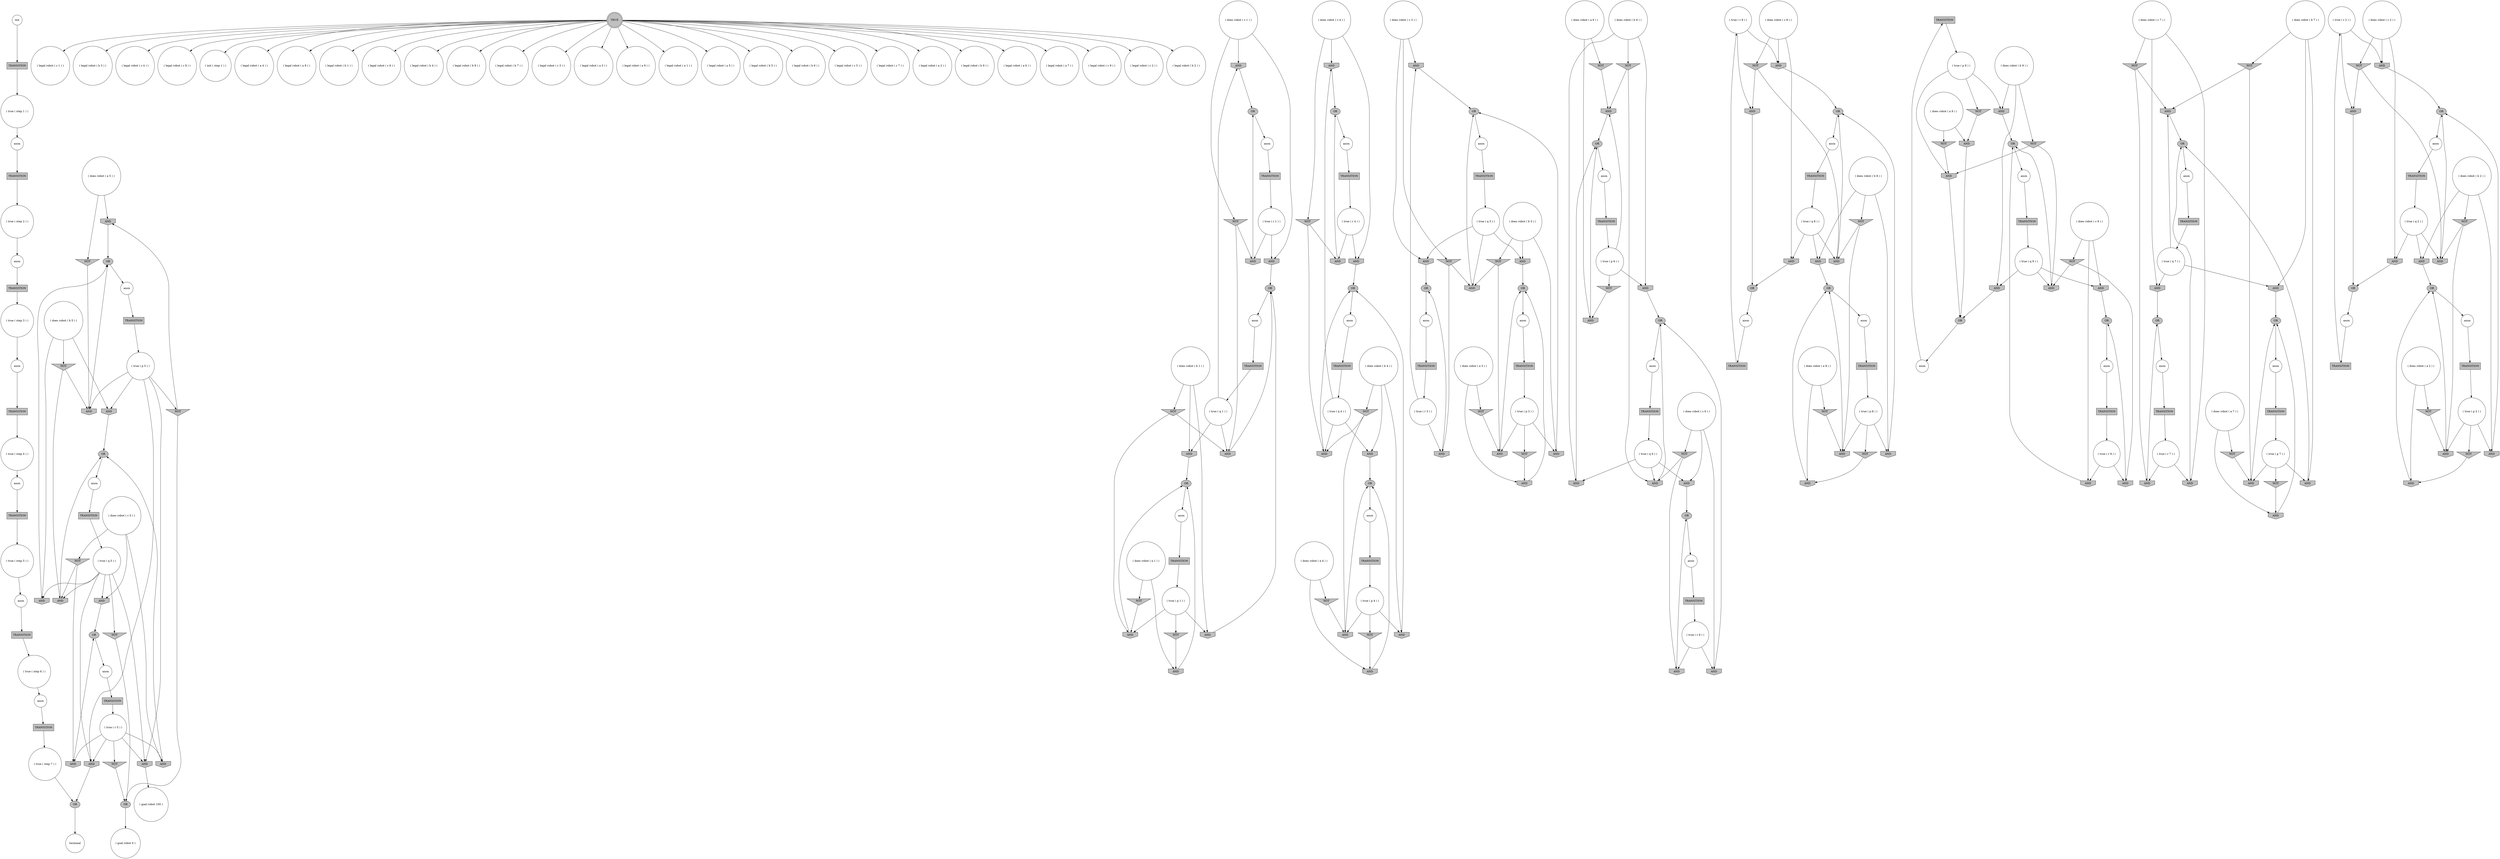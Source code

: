 digraph propNet
{
	"@2c8210fc"[shape=invhouse, style= filled, fillcolor=grey, label="AND"]; "@2c8210fc"->"@d89d7eb"; 
	"@19aa5882"[shape=circle, style= filled, fillcolor=white, label="( legal robot ( c 1 ) )"]; 
	"@67a5fb5a"[shape=box, style= filled, fillcolor=grey, label="TRANSITION"]; "@67a5fb5a"->"@4f09dcbb"; 
	"@6b11ae04"[shape=invhouse, style= filled, fillcolor=grey, label="AND"]; "@6b11ae04"->"@448d5a91"; 
	"@5dd6c336"[shape=circle, style= filled, fillcolor=white, label="( does robot ( c 4 ) )"]; "@5dd6c336"->"@6912d7ae"; "@5dd6c336"->"@57fcca7b"; "@5dd6c336"->"@3eaa3e5b"; 
	"@36e3fd79"[shape=circle, style= filled, fillcolor=white, label="( does robot ( c 3 ) )"]; "@36e3fd79"->"@6dabcd9b"; "@36e3fd79"->"@131a9310"; "@36e3fd79"->"@32162f16"; 
	"@590eb535"[shape=circle, style= filled, fillcolor=white, label="( does robot ( a 4 ) )"]; "@590eb535"->"@335ad36d"; "@590eb535"->"@5082277"; 
	"@4f09dcbb"[shape=circle, style= filled, fillcolor=white, label="( true ( step 5 ) )"]; "@4f09dcbb"->"@32487ae0"; 
	"@7bab2c3"[shape=circle, style= filled, fillcolor=white, label="( does robot ( a 3 ) )"]; "@7bab2c3"->"@5c232697"; "@7bab2c3"->"@35e80f3a"; 
	"@6f628b8d"[shape=invhouse, style= filled, fillcolor=grey, label="AND"]; "@6f628b8d"->"@d89d7eb"; 
	"@1efd9b97"[shape=ellipse, style= filled, fillcolor=grey, label="OR"]; "@1efd9b97"->"@1bf1e666"; 
	"@659e733e"[shape=circle, style= filled, fillcolor=white, label="( does robot ( a 1 ) )"]; "@659e733e"->"@7d7082d8"; "@659e733e"->"@40e1f305"; 
	"@74021a1e"[shape=box, style= filled, fillcolor=grey, label="TRANSITION"]; "@74021a1e"->"@95d0a50"; 
	"@6ea85b4"[shape=invhouse, style= filled, fillcolor=grey, label="AND"]; "@6ea85b4"->"@5fb7565"; 
	"@6d1e7cc6"[shape=circle, style= filled, fillcolor=white, label="( true ( r 8 ) )"]; "@6d1e7cc6"->"@6a0d9205"; "@6d1e7cc6"->"@5454570a"; 
	"@67c354e6"[shape=ellipse, style= filled, fillcolor=grey, label="OR"]; "@67c354e6"->"@48fafd42"; 
	"@7d9ccb73"[shape=circle, style= filled, fillcolor=white, label="anon"]; "@7d9ccb73"->"@132f4538"; 
	"@87b7b11"[shape=invtriangle, style= filled, fillcolor=grey, label="NOT"]; "@87b7b11"->"@6ea85b4"; 
	"@1f48e23b"[shape=box, style= filled, fillcolor=grey, label="TRANSITION"]; "@1f48e23b"->"@53786b79"; 
	"@66869470"[shape=circle, style= filled, fillcolor=white, label="( legal robot ( b 3 ) )"]; 
	"@665b6d00"[shape=invhouse, style= filled, fillcolor=grey, label="AND"]; "@665b6d00"->"@77f6d2e3"; 
	"@73983ad7"[shape=invtriangle, style= filled, fillcolor=grey, label="NOT"]; "@73983ad7"->"@caa559d"; "@73983ad7"->"@f3f348b"; 
	"@50739aa3"[shape=invtriangle, style= filled, fillcolor=grey, label="NOT"]; "@50739aa3"->"@3b064a6d"; "@50739aa3"->"@55ad6c98"; 
	"@2f984f7d"[shape=circle, style= filled, fillcolor=white, label="( does robot ( a 6 ) )"]; "@2f984f7d"->"@1639d811"; "@2f984f7d"->"@87b7b11"; 
	"@40f12b72"[shape=ellipse, style= filled, fillcolor=grey, label="OR"]; "@40f12b72"->"@195b6aad"; 
	"@43277a30"[shape=ellipse, style= filled, fillcolor=grey, label="OR"]; "@43277a30"->"@54c707c1"; 
	"@40d1e07c"[shape=invtriangle, style= filled, fillcolor=grey, label="NOT"]; "@40d1e07c"->"@226e8504"; "@40d1e07c"->"@12e90e23"; 
	"@24db14d4"[shape=invtriangle, style= filled, fillcolor=grey, label="NOT"]; "@24db14d4"->"@6f184a4f"; 
	"@347cb44d"[shape=invtriangle, style= filled, fillcolor=grey, label="NOT"]; "@347cb44d"->"@67214626"; "@347cb44d"->"@2fc5809e"; 
	"@32487ae0"[shape=circle, style= filled, fillcolor=white, label="anon"]; "@32487ae0"->"@3600e312"; 
	"@7dc8f91e"[shape=invhouse, style= filled, fillcolor=grey, label="AND"]; "@7dc8f91e"->"@78216b59"; 
	"@6177060f"[shape=circle, style= filled, fillcolor=white, label="( legal robot ( c 4 ) )"]; 
	"@e4eb585"[shape=invtriangle, style= filled, fillcolor=grey, label="NOT"]; "@e4eb585"->"@caa559d"; "@e4eb585"->"@516f3619"; 
	"@22489c42"[shape=circle, style= filled, fillcolor=white, label="( true ( p 1 ) )"]; "@22489c42"->"@7446a09b"; "@22489c42"->"@1867ec28"; "@22489c42"->"@4d0ac2a3"; 
	"@1639d811"[shape=invhouse, style= filled, fillcolor=grey, label="AND"]; "@1639d811"->"@5fb7565"; 
	"@1f635484"[shape=invhouse, style= filled, fillcolor=grey, label="AND"]; "@1f635484"->"@3bfc47"; 
	"@6648938"[shape=box, style= filled, fillcolor=grey, label="TRANSITION"]; "@6648938"->"@604745cf"; 
	"@7fc4a2d3"[shape=circle, style= filled, fillcolor=white, label="( true ( r 2 ) )"]; "@7fc4a2d3"->"@7848fbc0"; "@7fc4a2d3"->"@28f549de"; 
	"@55ad6c98"[shape=invhouse, style= filled, fillcolor=grey, label="AND"]; "@55ad6c98"->"@448d5a91"; 
	"@264d40df"[shape=ellipse, style= filled, fillcolor=grey, label="OR"]; "@264d40df"->"@19de041e"; 
	"@4a9b601d"[shape=invtriangle, style= filled, fillcolor=grey, label="NOT"]; "@4a9b601d"->"@6f628b8d"; 
	"@655e3dc4"[shape=circle, style= filled, fillcolor=white, label="( true ( r 5 ) )"]; "@655e3dc4"->"@6491cf0b"; "@655e3dc4"->"@5cf346dc"; "@655e3dc4"->"@203c9616"; "@655e3dc4"->"@ff21056"; "@655e3dc4"->"@4510dc2"; 
	"@7446a09b"[shape=invhouse, style= filled, fillcolor=grey, label="AND"]; "@7446a09b"->"@56ce3b62"; 
	"@44091520"[shape=invhouse, style= filled, fillcolor=grey, label="AND"]; "@44091520"->"@40b890dc"; 
	"@661e937f"[shape=circle, style= filled, fillcolor=white, label="anon"]; "@661e937f"->"@1c39bf12"; 
	"@2484de3c"[shape=box, style= filled, fillcolor=grey, label="TRANSITION"]; "@2484de3c"->"@68b57af1"; 
	"@5454570a"[shape=invhouse, style= filled, fillcolor=grey, label="AND"]; "@5454570a"->"@77f6d2e3"; 
	"@1c4c94e5"[shape=circle, style= filled, fillcolor=white, label="anon"]; "@1c4c94e5"->"@6d3d422d"; 
	"@4f786b98"[shape=invhouse, style= filled, fillcolor=grey, label="AND"]; "@4f786b98"->"@6165ab39"; 
	"@58aa17c3"[shape=invhouse, style= filled, fillcolor=grey, label="AND"]; "@58aa17c3"->"@6cceb6dd"; 
	"@6487cd5c"[shape=circle, style= filled, fillcolor=white, label="( goal robot 100 )"]; 
	"@4df93ace"[shape=invtriangle, style= filled, fillcolor=grey, label="NOT"]; "@4df93ace"->"@fbb8694"; 
	"@3d360c93"[shape=circle, style= filled, fillcolor=white, label="( legal robot ( c 8 ) )"]; 
	"@540e1666"[shape=circle, style= filled, fillcolor=white, label="( true ( q 4 ) )"]; "@540e1666"->"@14ee3dee"; "@540e1666"->"@6912d7ae"; "@540e1666"->"@39b6a053"; 
	"@450f8ee4"[shape=circle, style= filled, fillcolor=white, label="( true ( step 4 ) )"]; "@450f8ee4"->"@7fefa490"; 
	"@786167d"[shape=circle, style= filled, fillcolor=white, label="( does robot ( b 2 ) )"]; "@786167d"->"@4aa193fe"; "@786167d"->"@56b18494"; "@786167d"->"@742e6c66"; 
	"@335ad36d"[shape=invtriangle, style= filled, fillcolor=grey, label="NOT"]; "@335ad36d"->"@37c3432a"; 
	"@4e6d670a"[shape=invhouse, style= filled, fillcolor=grey, label="AND"]; "@4e6d670a"->"@64ad97f5"; 
	"@1c39bf12"[shape=box, style= filled, fillcolor=grey, label="TRANSITION"]; "@1c39bf12"->"@29f2588"; 
	"@13ced821"[shape=invhouse, style= filled, fillcolor=grey, label="AND"]; "@13ced821"->"@29e965e9"; 
	"@59d6e3d2"[shape=circle, style= filled, fillcolor=white, label="( init ( step 1 ) )"]; 
	"@58dcdffc"[shape=invhouse, style= filled, fillcolor=grey, label="AND"]; "@58dcdffc"->"@2690ed81"; 
	"@7c514f7f"[shape=circle, style= filled, fillcolor=white, label="( true ( q 8 ) )"]; "@7c514f7f"->"@665b6d00"; "@7c514f7f"->"@dd0feea"; "@7c514f7f"->"@40944dbd"; 
	"@6fe30af"[shape=circle, style= filled, fillcolor=white, label="( true ( q 9 ) )"]; "@6fe30af"->"@2242f64e"; "@6fe30af"->"@caa559d"; "@6fe30af"->"@58aa17c3"; 
	"@c4ce427"[shape=circle, style= filled, fillcolor=white, label="( true ( step 1 ) )"]; "@c4ce427"->"@218c6982"; 
	"@5fb7565"[shape=ellipse, style= filled, fillcolor=grey, label="OR"]; "@5fb7565"->"@3fd83cf4"; 
	"@5dd183b7"[shape=ellipse, style= filled, fillcolor=grey, label="OR"]; "@5dd183b7"->"@661e937f"; 
	"@72392814"[shape=invhouse, style= filled, fillcolor=grey, label="AND"]; "@72392814"->"@5fb7565"; 
	"@7f162a9c"[shape=ellipse, style= filled, fillcolor=grey, label="OR"]; "@7f162a9c"->"@847a8f3"; 
	"@447bbfb8"[shape=invtriangle, style= filled, fillcolor=grey, label="NOT"]; "@447bbfb8"->"@3b064a6d"; "@447bbfb8"->"@1867ec28"; 
	"@65c2fee"[shape=circle, style= filled, fillcolor=white, label="( does robot ( c 9 ) )"]; "@65c2fee"->"@5db18235"; "@65c2fee"->"@e4eb585"; "@65c2fee"->"@58aa17c3"; 
	"@706ee404"[shape=circle, style= filled, fillcolor=white, label="anon"]; "@706ee404"->"@60487c5f"; 
	"@21ce9f9d"[shape=invtriangle, style= filled, fillcolor=grey, label="NOT"]; "@21ce9f9d"->"@66a8a81c"; "@21ce9f9d"->"@4510dc2"; 
	"@3ab6f7f5"[shape=invhouse, style= filled, fillcolor=grey, label="AND"]; "@3ab6f7f5"->"@40f12b72"; 
	"@f3f348b"[shape=invhouse, style= filled, fillcolor=grey, label="AND"]; "@f3f348b"->"@1c190c99"; 
	"@6c97f621"[shape=box, style= filled, fillcolor=grey, label="TRANSITION"]; "@6c97f621"->"@450f8ee4"; 
	"@307b56e"[shape=invtriangle, style= filled, fillcolor=grey, label="NOT"]; "@307b56e"->"@6f184a4f"; "@307b56e"->"@dd0feea"; 
	"@40944dbd"[shape=invhouse, style= filled, fillcolor=grey, label="AND"]; "@40944dbd"->"@3c07ae6d"; 
	"@55b7bf86"[shape=circle, style= filled, fillcolor=white, label="( true ( q 1 ) )"]; "@55b7bf86"->"@3b064a6d"; "@55b7bf86"->"@6b11ae04"; "@55b7bf86"->"@7dc8f91e"; 
	"@48007a17"[shape=ellipse, style= filled, fillcolor=grey, label="OR"]; "@48007a17"->"@174fa0ef"; 
	"@5c48cd13"[shape=circle, style= filled, fillcolor=white, label="( true ( r 9 ) )"]; "@5c48cd13"->"@5db18235"; "@5c48cd13"->"@516f3619"; 
	"@77bdbf9d"[shape=invhouse, style= filled, fillcolor=grey, label="AND"]; "@77bdbf9d"->"@264d40df"; 
	"@1f5fa713"[shape=circle, style= filled, fillcolor=white, label="( does robot ( c 7 ) )"]; "@1f5fa713"->"@4950b45a"; "@1f5fa713"->"@40d1e07c"; "@1f5fa713"->"@3b34c0a6"; 
	"@29f2588"[shape=circle, style= filled, fillcolor=white, label="( true ( r 7 ) )"]; "@29f2588"->"@4950b45a"; "@29f2588"->"@12e90e23"; 
	"@54c707c1"[shape=circle, style= filled, fillcolor=white, label="anon"]; "@54c707c1"->"@50c3d062"; 
	"@218c6982"[shape=circle, style= filled, fillcolor=white, label="anon"]; "@218c6982"->"@741b3967"; 
	"@4510dc2"[shape=invhouse, style= filled, fillcolor=grey, label="AND"]; "@4510dc2"->"@48007a17"; 
	"@f1a47df"[shape=box, style= filled, fillcolor=grey, label="TRANSITION"]; "@f1a47df"->"@3348bd9d"; 
	"@14f3770c"[shape=circle, style= filled, fillcolor=white, label="( does robot ( c 2 ) )"]; "@14f3770c"->"@7c0cbf92"; "@14f3770c"->"@7848fbc0"; "@14f3770c"->"@4f786b98"; 
	"@4d2ef4c6"[shape=circle, style= filled, fillcolor=white, label="( does robot ( c 8 ) )"]; "@4d2ef4c6"->"@6a0d9205"; "@4d2ef4c6"->"@665b6d00"; "@4d2ef4c6"->"@45c81ac0"; 
	"@6912d7ae"[shape=invhouse, style= filled, fillcolor=grey, label="AND"]; "@6912d7ae"->"@7f162a9c"; 
	"@741b3967"[shape=box, style= filled, fillcolor=grey, label="TRANSITION"]; "@741b3967"->"@57a3eab6"; 
	"@847a8f3"[shape=circle, style= filled, fillcolor=white, label="anon"]; "@847a8f3"->"@2484de3c"; 
	"@19fcbac1"[shape=box, style= filled, fillcolor=grey, label="TRANSITION"]; "@19fcbac1"->"@453f0a8"; 
	"@226e8504"[shape=invhouse, style= filled, fillcolor=grey, label="AND"]; "@226e8504"->"@70bb6255"; 
	"@4810f0a0"[shape=invhouse, style= filled, fillcolor=grey, label="AND"]; "@4810f0a0"->"@56ce3b62"; 
	"@134683c0"[shape=box, style= filled, fillcolor=grey, label="TRANSITION"]; "@134683c0"->"@2af4ca49"; 
	"@195b6aad"[shape=circle, style= filled, fillcolor=white, label="anon"]; "@195b6aad"->"@26e56ae"; 
	"@6d7ffbf"[shape=invtriangle, style= filled, fillcolor=grey, label="NOT"]; "@6d7ffbf"->"@4ed7581b"; 
	"@15e8e5a7"[shape=circle, style= filled, fillcolor=white, label="terminal"]; 
	"@65f4cdd2"[shape=invhouse, style= filled, fillcolor=grey, label="AND"]; "@65f4cdd2"->"@7fe5c339"; 
	"@57fcca7b"[shape=invhouse, style= filled, fillcolor=grey, label="AND"]; "@57fcca7b"->"@3ee05ad6"; 
	"@10731f3f"[shape=circle, style= filled, fillcolor=white, label="( does robot ( a 2 ) )"]; "@10731f3f"->"@dec3c6d"; "@10731f3f"->"@2a738a71"; 
	"@18a4edc4"[shape=circle, style= filled, fillcolor=white, label="( true ( p 8 ) )"]; "@18a4edc4"->"@6f184a4f"; "@18a4edc4"->"@73f5eb7f"; "@18a4edc4"->"@3ab6f7f5"; 
	"@654f5021"[shape=invhouse, style= filled, fillcolor=grey, label="AND"]; "@654f5021"->"@70bb6255"; 
	"@74d8c3ee"[shape=circle, style= filled, fillcolor=white, label="anon"]; "@74d8c3ee"->"@326cbecf"; 
	"@ff21056"[shape=invhouse, style= filled, fillcolor=grey, label="AND"]; "@ff21056"->"@6487cd5c"; 
	"@41d47f59"[shape=invtriangle, style= filled, fillcolor=grey, label="NOT"]; "@41d47f59"->"@65f4cdd2"; "@41d47f59"->"@560508be"; 
	"@228917a2"[shape=circle, style= filled, fillcolor=white, label="( legal robot ( a 4 ) )"]; 
	"@64428527"[shape=invhouse, style= filled, fillcolor=grey, label="AND"]; "@64428527"->"@3bfc47"; 
	"@32e62121"[shape=circle, style= filled, fillcolor=white, label="( legal robot ( a 8 ) )"]; 
	"@5c232697"[shape=invhouse, style= filled, fillcolor=grey, label="AND"]; "@5c232697"->"@56091d7c"; 
	"@6adff0ea"[shape=circle, style= filled, fillcolor=white, label="( true ( q 2 ) )"]; "@6adff0ea"->"@4aa193fe"; "@6adff0ea"->"@4f786b98"; "@6adff0ea"->"@58dcdffc"; 
	"@7b6bb7d9"[shape=circle, style= filled, fillcolor=white, label="anon"]; "@7b6bb7d9"->"@36dd725b"; 
	"@1bd97d0d"[shape=circle, style= filled, fillcolor=white, label="( does robot ( a 9 ) )"]; "@1bd97d0d"->"@4ed7581b"; "@1bd97d0d"->"@71fc3828"; 
	"@45c81ac0"[shape=invtriangle, style= filled, fillcolor=grey, label="NOT"]; "@45c81ac0"->"@5454570a"; "@45c81ac0"->"@dd0feea"; 
	"@71fc3828"[shape=invtriangle, style= filled, fillcolor=grey, label="NOT"]; "@71fc3828"->"@f3f348b"; 
	"@3b500efd"[shape=invtriangle, style= filled, fillcolor=grey, label="NOT"]; "@3b500efd"->"@5082277"; 
	"@4838462a"[shape=circle, style= filled, fillcolor=white, label="( legal robot ( b 1 ) )"]; 
	"@69fc9f88"[shape=box, style= filled, fillcolor=grey, label="TRANSITION"]; "@69fc9f88"->"@35ad093c"; 
	"@368d41f2"[shape=invhouse, style= filled, fillcolor=grey, label="AND"]; "@368d41f2"->"@d89d7eb"; 
	"@6dabcd9b"[shape=invhouse, style= filled, fillcolor=grey, label="AND"]; "@6dabcd9b"->"@1efd9b97"; 
	"@6080669d"[shape=circle, style= filled, fillcolor=white, label="( goal robot 0 )"]; 
	"@29eb0cd0"[shape=circle, style= filled, fillcolor=white, label="( legal robot ( c 6 ) )"]; 
	"@16321e6"[shape=box, style= filled, fillcolor=grey, label="TRANSITION"]; "@16321e6"->"@5a9b774e"; 
	"@3cbe7667"[shape=circle, style= filled, fillcolor=white, label="( legal robot ( b 4 ) )"]; 
	"@19de041e"[shape=circle, style= filled, fillcolor=white, label="anon"]; "@19de041e"->"@2755d4be"; 
	"@1925d92c"[shape=circle, style= filled, fillcolor=white, label="( true ( p 2 ) )"]; "@1925d92c"->"@13ced821"; "@1925d92c"->"@3d4e49a"; "@1925d92c"->"@56b18494"; 
	"@70bb6255"[shape=ellipse, style= filled, fillcolor=grey, label="OR"]; "@70bb6255"->"@1e34f445"; 
	"@14b5d05b"[shape=invtriangle, style= filled, fillcolor=grey, label="NOT"]; "@14b5d05b"->"@2c8210fc"; "@14b5d05b"->"@fbb8694"; 
	"@2242f64e"[shape=invhouse, style= filled, fillcolor=grey, label="AND"]; "@2242f64e"->"@1c190c99"; 
	"@219b6225"[shape=box, style= filled, fillcolor=grey, label="TRANSITION"]; "@219b6225"->"@5c48cd13"; 
	"@7c4f8358"[shape=circle, style= filled, fillcolor=white, label="( legal robot ( b 8 ) )"]; 
	"@4aa193fe"[shape=invhouse, style= filled, fillcolor=grey, label="AND"]; "@4aa193fe"->"@29e965e9"; 
	"@4d092447"[shape=invhouse, style= filled, fillcolor=grey, label="AND"]; "@4d092447"->"@1efd9b97"; 
	"@53786b79"[shape=circle, style= filled, fillcolor=white, label="( true ( p 9 ) )"]; "@53786b79"->"@6d7ffbf"; "@53786b79"->"@77bdbf9d"; "@53786b79"->"@f3f348b"; 
	"@2755d4be"[shape=box, style= filled, fillcolor=grey, label="TRANSITION"]; "@2755d4be"->"@6fe30af"; 
	"@256f8834"[shape=circle, style= filled, fillcolor=white, label="( legal robot ( b 7 ) )"]; 
	"@44449afc"[shape=box, style= filled, fillcolor=grey, label="TRANSITION"]; "@44449afc"->"@1eb7d25"; 
	"@14b87d31"[shape=invtriangle, style= filled, fillcolor=grey, label="NOT"]; "@14b87d31"->"@5c232697"; 
	"@6964130"[shape=circle, style= filled, fillcolor=white, label="( legal robot ( c 3 ) )"]; 
	"@77479ef9"[shape=circle, style= filled, fillcolor=white, label="anon"]; "@77479ef9"->"@219b6225"; 
	"@fbb8694"[shape=ellipse, style= filled, fillcolor=grey, label="OR"]; "@fbb8694"->"@6080669d"; 
	"@49e4585"[shape=circle, style= filled, fillcolor=white, label="( legal robot ( a 3 ) )"]; 
	"@7fefa490"[shape=circle, style= filled, fillcolor=white, label="anon"]; "@7fefa490"->"@67a5fb5a"; 
	"@131a9310"[shape=invhouse, style= filled, fillcolor=grey, label="AND"]; "@131a9310"->"@64ad97f5"; 
	"@7860e390"[shape=circle, style= filled, fillcolor=white, label="( legal robot ( a 9 ) )"]; 
	"@67214626"[shape=invhouse, style= filled, fillcolor=grey, label="AND"]; "@67214626"->"@56091d7c"; 
	"@77f6d2e3"[shape=ellipse, style= filled, fillcolor=grey, label="OR"]; "@77f6d2e3"->"@6d8f729c"; 
	"@3c2c7ac5"[shape=circle, style= filled, fillcolor=white, label="anon"]; "@3c2c7ac5"->"@6ca02839"; 
	"@742e6c66"[shape=invtriangle, style= filled, fillcolor=grey, label="NOT"]; "@742e6c66"->"@13ced821"; "@742e6c66"->"@58dcdffc"; 
	"@193f5841"[shape=invhouse, style= filled, fillcolor=grey, label="AND"]; "@193f5841"->"@43277a30"; 
	"@622f996f"[shape=circle, style= filled, fillcolor=white, label="anon"]; "@622f996f"->"@f1a47df"; 
	"@79123c5f"[shape=box, style= filled, fillcolor=grey, label="TRANSITION"]; "@79123c5f"->"@7087e9bf"; 
	"@36dd725b"[shape=box, style= filled, fillcolor=grey, label="TRANSITION"]; "@36dd725b"->"@540e1666"; 
	"@35ad093c"[shape=circle, style= filled, fillcolor=white, label="( true ( q 3 ) )"]; "@35ad093c"->"@2364de59"; "@35ad093c"->"@2fc5809e"; "@35ad093c"->"@131a9310"; 
	"@421906df"[shape=box, style= filled, fillcolor=grey, label="TRANSITION"]; "@421906df"->"@7fc4a2d3"; 
	"@2af4ca49"[shape=circle, style= filled, fillcolor=white, label="( true ( r 6 ) )"]; "@2af4ca49"->"@193f5841"; "@2af4ca49"->"@65f4cdd2"; 
	"@3ee05ad6"[shape=ellipse, style= filled, fillcolor=grey, label="OR"]; "@3ee05ad6"->"@7b6bb7d9"; 
	"@6d8f729c"[shape=circle, style= filled, fillcolor=white, label="anon"]; "@6d8f729c"->"@743bce70"; 
	"@22cb1edc"[shape=invhouse, style= filled, fillcolor=grey, label="AND"]; "@22cb1edc"->"@43277a30"; 
	"@2fc5809e"[shape=invhouse, style= filled, fillcolor=grey, label="AND"]; "@2fc5809e"->"@1efd9b97"; 
	"@3fd83cf4"[shape=circle, style= filled, fillcolor=white, label="anon"]; "@3fd83cf4"->"@44449afc"; 
	"@469695f"[shape=box, style= filled, fillcolor=grey, label="TRANSITION"]; "@469695f"->"@288e85b5"; 
	"@20fc40ae"[shape=circle, style= filled, fillcolor=white, label="( legal robot ( a 1 ) )"]; 
	"@feeb372"[shape=circle, style= filled, fillcolor=white, label="( does robot ( b 4 ) )"]; "@feeb372"->"@39b6a053"; "@feeb372"->"@58f41393"; "@feeb372"->"@47098a"; 
	"@3d57211f"[shape=circle, style= filled, fillcolor=white, label="( legal robot ( a 5 ) )"]; 
	"@5d169fb2"[shape=circle, style= filled, fillcolor=white, label="anon"]; "@5d169fb2"->"@6648938"; 
	"@457414c8"[shape=circle, style= filled, fillcolor=white, label="anon"]; "@457414c8"->"@134683c0"; 
	"@54be8c3e"[shape=circle, style= filled, fillcolor=white, label="anon"]; "@54be8c3e"->"@16321e6"; 
	"@743bce70"[shape=box, style= filled, fillcolor=grey, label="TRANSITION"]; "@743bce70"->"@6d1e7cc6"; 
	"@caa559d"[shape=invhouse, style= filled, fillcolor=grey, label="AND"]; "@caa559d"->"@264d40df"; 
	"@288e85b5"[shape=circle, style= filled, fillcolor=white, label="( true ( q 5 ) )"]; "@288e85b5"->"@4f88f506"; "@288e85b5"->"@4df93ace"; "@288e85b5"->"@66a8a81c"; "@288e85b5"->"@5cf346dc"; "@288e85b5"->"@368d41f2"; "@288e85b5"->"@ff21056"; 
	"@904eabb"[shape=circle, style= filled, fillcolor=white, label="( does robot ( c 5 ) )"]; "@904eabb"->"@4f88f506"; "@904eabb"->"@21ce9f9d"; "@904eabb"->"@203c9616"; 
	"@65cb048e"[shape=circle, style= filled, fillcolor=white, label="( does robot ( b 9 ) )"]; "@65cb048e"->"@2242f64e"; "@65cb048e"->"@73983ad7"; "@65cb048e"->"@77bdbf9d"; 
	"@66a8a81c"[shape=invhouse, style= filled, fillcolor=grey, label="AND"]; "@66a8a81c"->"@40b890dc"; 
	"@47098a"[shape=invtriangle, style= filled, fillcolor=grey, label="NOT"]; "@47098a"->"@14ee3dee"; "@47098a"->"@37c3432a"; 
	"@3d484a8a"[shape=circle, style= filled, fillcolor=white, label="( does robot ( a 8 ) )"]; "@3d484a8a"->"@16381a53"; "@3d484a8a"->"@24db14d4"; 
	"@448d5a91"[shape=ellipse, style= filled, fillcolor=grey, label="OR"]; "@448d5a91"->"@1c3508c0"; 
	"@5eea3cdf"[shape=invtriangle, style= filled, fillcolor=grey, label="NOT"]; "@5eea3cdf"->"@64428527"; "@5eea3cdf"->"@226e8504"; 
	"@7fe5c339"[shape=ellipse, style= filled, fillcolor=grey, label="OR"]; "@7fe5c339"->"@457414c8"; 
	"@40d38976"[shape=circle, style= filled, fillcolor=white, label="anon"]; "@40d38976"->"@79123c5f"; 
	"@6c98a8b8"[shape=invtriangle, style= filled, fillcolor=grey, label="NOT"]; "@6c98a8b8"->"@1a6cffbb"; 
	"@d89d7eb"[shape=ellipse, style= filled, fillcolor=grey, label="OR"]; "@d89d7eb"->"@54be8c3e"; 
	"@604745cf"[shape=circle, style= filled, fillcolor=white, label="( true ( step 3 ) )"]; "@604745cf"->"@35f6ef01"; 
	"@7a73bc22"[shape=box, style= filled, fillcolor=grey, label="TRANSITION"]; "@7a73bc22"->"@6cb49b19"; 
	"@dd0feea"[shape=invhouse, style= filled, fillcolor=grey, label="AND"]; "@dd0feea"->"@40f12b72"; 
	"@2a738a71"[shape=invtriangle, style= filled, fillcolor=grey, label="NOT"]; "@2a738a71"->"@13ced821"; 
	"@221a5770"[shape=invtriangle, style= filled, fillcolor=grey, label="NOT"]; "@221a5770"->"@6f628b8d"; "@221a5770"->"@66a8a81c"; 
	"@6a0d9205"[shape=invhouse, style= filled, fillcolor=grey, label="AND"]; "@6a0d9205"->"@40f12b72"; 
	"@5a9b774e"[shape=circle, style= filled, fillcolor=white, label="( true ( p 5 ) )"]; "@5a9b774e"->"@6f628b8d"; "@5a9b774e"->"@5cf346dc"; "@5a9b774e"->"@44091520"; "@5a9b774e"->"@14b5d05b"; "@5a9b774e"->"@ff21056"; 
	"@2364de59"[shape=invhouse, style= filled, fillcolor=grey, label="AND"]; "@2364de59"->"@56091d7c"; 
	"@39b6a053"[shape=invhouse, style= filled, fillcolor=grey, label="AND"]; "@39b6a053"->"@67c354e6"; 
	"@6491cf0b"[shape=invtriangle, style= filled, fillcolor=grey, label="NOT"]; "@6491cf0b"->"@fbb8694"; 
	"@1a21b97e"[shape=circle, style= filled, fillcolor=white, label="anon"]; "@1a21b97e"->"@49d29a78"; 
	"@6cb49b19"[shape=circle, style= filled, fillcolor=white, label="( true ( r 1 ) )"]; "@6cb49b19"->"@55ad6c98"; "@6cb49b19"->"@4810f0a0"; 
	"@1c3508c0"[shape=circle, style= filled, fillcolor=white, label="anon"]; "@1c3508c0"->"@7a73bc22"; 
	"@35f6ef01"[shape=circle, style= filled, fillcolor=white, label="anon"]; "@35f6ef01"->"@6c97f621"; 
	"@56ce3b62"[shape=ellipse, style= filled, fillcolor=grey, label="OR"]; "@56ce3b62"->"@7d9ccb73"; 
	"@64ad97f5"[shape=ellipse, style= filled, fillcolor=grey, label="OR"]; "@64ad97f5"->"@40d38976"; 
	"@7087e9bf"[shape=circle, style= filled, fillcolor=white, label="( true ( r 3 ) )"]; "@7087e9bf"->"@6dabcd9b"; "@7087e9bf"->"@4e6d670a"; 
	"@5082277"[shape=invhouse, style= filled, fillcolor=grey, label="AND"]; "@5082277"->"@67c354e6"; 
	"@3219ee8a"[shape=circle, style= filled, fillcolor=white, label="( does robot ( b 1 ) )"]; "@3219ee8a"->"@447bbfb8"; "@3219ee8a"->"@7446a09b"; "@3219ee8a"->"@7dc8f91e"; 
	"@35e80f3a"[shape=invtriangle, style= filled, fillcolor=grey, label="NOT"]; "@35e80f3a"->"@67214626"; 
	"@784e8edc"[shape=circle, style= filled, fillcolor=white, label="( legal robot ( b 5 ) )"]; 
	"@1eb7d25"[shape=circle, style= filled, fillcolor=white, label="( true ( p 6 ) )"]; "@1eb7d25"->"@6ea85b4"; "@1eb7d25"->"@22cb1edc"; "@1eb7d25"->"@b65091f"; 
	"@50c3d062"[shape=box, style= filled, fillcolor=grey, label="TRANSITION"]; "@50c3d062"->"@396ab2e8"; 
	"@6d3d422d"[shape=box, style= filled, fillcolor=grey, label="TRANSITION"]; "@6d3d422d"->"@18a4edc4"; 
	"@47ed081"[shape=circle, style= filled, fillcolor=white, label="init"]; "@47ed081"->"@21aac775"; 
	"@6ca02839"[shape=box, style= filled, fillcolor=grey, label="TRANSITION"]; "@6ca02839"->"@2b52b6f5"; 
	"@40e1f305"[shape=invtriangle, style= filled, fillcolor=grey, label="NOT"]; "@40e1f305"->"@1867ec28"; 
	"@d7b79a6"[shape=circle, style= filled, fillcolor=white, label="( legal robot ( b 6 ) )"]; 
	"@b65091f"[shape=invtriangle, style= filled, fillcolor=grey, label="NOT"]; "@b65091f"->"@1639d811"; 
	"@4cd297c0"[shape=ellipse, style= filled, fillcolor=grey, label="OR"]; "@4cd297c0"->"@15e8e5a7"; 
	"@3600e312"[shape=box, style= filled, fillcolor=grey, label="TRANSITION"]; "@3600e312"->"@575c13ef"; 
	"@132f4538"[shape=box, style= filled, fillcolor=grey, label="TRANSITION"]; "@132f4538"->"@55b7bf86"; 
	"@13ef45e0"[shape=circle, style= filled, fillcolor=white, label="( does robot ( c 6 ) )"]; "@13ef45e0"->"@193f5841"; "@13ef45e0"->"@76a8a314"; "@13ef45e0"->"@41d47f59"; 
	"@2b52b6f5"[shape=circle, style= filled, fillcolor=white, label="( true ( step 7 ) )"]; "@2b52b6f5"->"@4cd297c0"; 
	"@7e98cbf7"[shape=circle, style= filled, fillcolor=white, label="( legal robot ( c 5 ) )"]; 
	"@5db18235"[shape=invhouse, style= filled, fillcolor=grey, label="AND"]; "@5db18235"->"@264d40df"; 
	"@21aac775"[shape=box, style= filled, fillcolor=grey, label="TRANSITION"]; "@21aac775"->"@c4ce427"; 
	"@7d7082d8"[shape=invhouse, style= filled, fillcolor=grey, label="AND"]; "@7d7082d8"->"@78216b59"; 
	"@14ee3dee"[shape=invhouse, style= filled, fillcolor=grey, label="AND"]; "@14ee3dee"->"@3ee05ad6"; 
	"@62cc9d70"[shape=circle, style= filled, fillcolor=white, label="( does robot ( b 6 ) )"]; "@62cc9d70"->"@22cb1edc"; "@62cc9d70"->"@72392814"; "@62cc9d70"->"@677456bc"; 
	"@2690ed81"[shape=ellipse, style= filled, fillcolor=grey, label="OR"]; "@2690ed81"->"@74d8c3ee"; 
	"@76a8a314"[shape=invhouse, style= filled, fillcolor=grey, label="AND"]; "@76a8a314"->"@7fe5c339"; 
	"@57a3eab6"[shape=circle, style= filled, fillcolor=white, label="( true ( step 2 ) )"]; "@57a3eab6"->"@5d169fb2"; 
	"@636f2067"[shape=circle, style= filled, fillcolor=white, label="( true ( p 3 ) )"]; "@636f2067"->"@67214626"; "@636f2067"->"@4d092447"; "@636f2067"->"@14b87d31"; 
	"@73f5eb7f"[shape=invtriangle, style= filled, fillcolor=grey, label="NOT"]; "@73f5eb7f"->"@16381a53"; 
	"@26e56ae"[shape=box, style= filled, fillcolor=grey, label="TRANSITION"]; "@26e56ae"->"@7c514f7f"; 
	"@29e965e9"[shape=ellipse, style= filled, fillcolor=grey, label="OR"]; "@29e965e9"->"@1a21b97e"; 
	"@560508be"[shape=invhouse, style= filled, fillcolor=grey, label="AND"]; "@560508be"->"@43277a30"; 
	"@203c9616"[shape=invhouse, style= filled, fillcolor=grey, label="AND"]; "@203c9616"->"@40b890dc"; 
	"@2773a64a"[shape=circle, style= filled, fillcolor=white, label="( legal robot ( c 7 ) )"]; 
	"@2b347d33"[shape=circle, style= filled, fillcolor=white, label="( does robot ( b 8 ) )"]; "@2b347d33"->"@3ab6f7f5"; "@2b347d33"->"@307b56e"; "@2b347d33"->"@40944dbd"; 
	"@6f184a4f"[shape=invhouse, style= filled, fillcolor=grey, label="AND"]; "@6f184a4f"->"@3c07ae6d"; 
	"@dec3c6d"[shape=invhouse, style= filled, fillcolor=grey, label="AND"]; "@dec3c6d"->"@29e965e9"; 
	"@3348bd9d"[shape=circle, style= filled, fillcolor=white, label="( true ( p 7 ) )"]; "@3348bd9d"->"@64428527"; "@3348bd9d"->"@6c98a8b8"; "@3348bd9d"->"@654f5021"; 
	"@40b890dc"[shape=ellipse, style= filled, fillcolor=grey, label="OR"]; "@40b890dc"->"@152e7cb6"; 
	"@32162f16"[shape=invtriangle, style= filled, fillcolor=grey, label="NOT"]; "@32162f16"->"@4e6d670a"; "@32162f16"->"@2fc5809e"; 
	"@56b18494"[shape=invhouse, style= filled, fillcolor=grey, label="AND"]; "@56b18494"->"@2690ed81"; 
	"@1c190c99"[shape=ellipse, style= filled, fillcolor=grey, label="OR"]; "@1c190c99"->"@308a1f38"; 
	"@174fa0ef"[shape=circle, style= filled, fillcolor=white, label="anon"]; "@174fa0ef"->"@484dd014"; 
	"@5a0eddac"[shape=circle, style= filled, fillcolor=white, label="anon"]; "@5a0eddac"->"@6b0ede6"; 
	"@4d0ac2a3"[shape=invtriangle, style= filled, fillcolor=grey, label="NOT"]; "@4d0ac2a3"->"@7d7082d8"; 
	"@6a095b8a"[shape=circle, style= filled, fillcolor=white, label="( does robot ( a 7 ) )"]; "@6a095b8a"->"@318c69a9"; "@6a095b8a"->"@1a6cffbb"; 
	"@326cbecf"[shape=box, style= filled, fillcolor=grey, label="TRANSITION"]; "@326cbecf"->"@6adff0ea"; 
	"@f292738"[shape=circle, style= filled, fillcolor=white, label="( does robot ( a 5 ) )"]; "@f292738"->"@2c8210fc"; "@f292738"->"@4a9b601d"; 
	"@575c13ef"[shape=circle, style= filled, fillcolor=white, label="( true ( step 6 ) )"]; "@575c13ef"->"@3c2c7ac5"; 
	"@1e34f445"[shape=circle, style= filled, fillcolor=white, label="anon"]; "@1e34f445"->"@19fcbac1"; 
	"@152e7cb6"[shape=circle, style= filled, fillcolor=white, label="anon"]; "@152e7cb6"->"@469695f"; 
	"@68b57af1"[shape=circle, style= filled, fillcolor=white, label="( true ( r 4 ) )"]; "@68b57af1"->"@57fcca7b"; "@68b57af1"->"@1ae3e881"; 
	"@233f99af"[shape=circle, style= filled, fillcolor=white, label="( legal robot ( a 2 ) )"]; 
	"@6165ab39"[shape=ellipse, style= filled, fillcolor=grey, label="OR"]; "@6165ab39"->"@59cc5d23"; 
	"@318c69a9"[shape=invtriangle, style= filled, fillcolor=grey, label="NOT"]; "@318c69a9"->"@64428527"; 
	"@59cc5d23"[shape=circle, style= filled, fillcolor=white, label="anon"]; "@59cc5d23"->"@421906df"; 
	"@7848fbc0"[shape=invhouse, style= filled, fillcolor=grey, label="AND"]; "@7848fbc0"->"@2690ed81"; 
	"@677456bc"[shape=invtriangle, style= filled, fillcolor=grey, label="NOT"]; "@677456bc"->"@6ea85b4"; "@677456bc"->"@560508be"; 
	"@1867ec28"[shape=invhouse, style= filled, fillcolor=grey, label="AND"]; "@1867ec28"->"@78216b59"; 
	"@3b34c0a6"[shape=invhouse, style= filled, fillcolor=grey, label="AND"]; "@3b34c0a6"->"@5dd183b7"; 
	"@163fc47c"[shape=circle, style= filled, fillcolor=white, label="( does robot ( b 3 ) )"]; "@163fc47c"->"@2364de59"; "@163fc47c"->"@4d092447"; "@163fc47c"->"@347cb44d"; 
	"@6d854b38"[shape=circle, style= filled, fillcolor=white, label="( legal robot ( b 9 ) )"]; 
	"@3d4e49a"[shape=invtriangle, style= filled, fillcolor=grey, label="NOT"]; "@3d4e49a"->"@dec3c6d"; 
	"@12e90e23"[shape=invhouse, style= filled, fillcolor=grey, label="AND"]; "@12e90e23"->"@5dd183b7"; 
	"@32318293"[shape=circle, style= filled, fillcolor=white, label="( does robot ( c 1 ) )"]; "@32318293"->"@50739aa3"; "@32318293"->"@4810f0a0"; "@32318293"->"@6b11ae04"; 
	"@16381a53"[shape=invhouse, style= filled, fillcolor=grey, label="AND"]; "@16381a53"->"@3c07ae6d"; 
	"@2482c23d"[shape=circle, style= filled, fillcolor=white, label="( legal robot ( a 6 ) )"]; 
	"@6cceb6dd"[shape=ellipse, style= filled, fillcolor=grey, label="OR"]; "@6cceb6dd"->"@77479ef9"; 
	"@60487c5f"[shape=box, style= filled, fillcolor=grey, label="TRANSITION"]; "@60487c5f"->"@636f2067"; 
	"@3eaa3e5b"[shape=invtriangle, style= filled, fillcolor=grey, label="NOT"]; "@3eaa3e5b"->"@14ee3dee"; "@3eaa3e5b"->"@1ae3e881"; 
	"@28f549de"[shape=invhouse, style= filled, fillcolor=grey, label="AND"]; "@28f549de"->"@6165ab39"; 
	"@566e9e64"[shape=circle, style= filled, fillcolor=white, label="( legal robot ( a 7 ) )"]; 
	"@3b064a6d"[shape=invhouse, style= filled, fillcolor=grey, label="AND"]; "@3b064a6d"->"@56ce3b62"; 
	"@3c07ae6d"[shape=ellipse, style= filled, fillcolor=grey, label="OR"]; "@3c07ae6d"->"@1c4c94e5"; 
	"@4950b45a"[shape=invhouse, style= filled, fillcolor=grey, label="AND"]; "@4950b45a"->"@70bb6255"; 
	"@10fa706d"[shape=circle, style= filled, fillcolor=white, label="( legal robot ( c 9 ) )"]; 
	"@7291b9b0"[shape=circle, style= filled, fillcolor=white, label="( legal robot ( c 2 ) )"]; 
	"@95d0a50"[shape=circle, style= filled, fillcolor=white, label="( true ( p 4 ) )"]; "@95d0a50"->"@58f41393"; "@95d0a50"->"@37c3432a"; "@95d0a50"->"@3b500efd"; 
	"@4a0d81b4"[shape=circle, style= filled, fillcolor=white, label="( legal robot ( b 2 ) )"]; 
	"@37c3432a"[shape=invhouse, style= filled, fillcolor=grey, label="AND"]; "@37c3432a"->"@67c354e6"; 
	"@7c0cbf92"[shape=invtriangle, style= filled, fillcolor=grey, label="NOT"]; "@7c0cbf92"->"@58dcdffc"; "@7c0cbf92"->"@28f549de"; 
	"@796cefa8"[shape=circle, style= filled, fillcolor=white, label="( does robot ( b 7 ) )"]; "@796cefa8"->"@5eea3cdf"; "@796cefa8"->"@1f635484"; "@796cefa8"->"@654f5021"; 
	"@453f0a8"[shape=circle, style= filled, fillcolor=white, label="( true ( q 7 ) )"]; "@453f0a8"->"@226e8504"; "@453f0a8"->"@1f635484"; "@453f0a8"->"@3b34c0a6"; 
	"@6b0ede6"[shape=box, style= filled, fillcolor=grey, label="TRANSITION"]; "@6b0ede6"->"@22489c42"; 
	"@396ab2e8"[shape=circle, style= filled, fillcolor=white, label="( true ( q 6 ) )"]; "@396ab2e8"->"@72392814"; "@396ab2e8"->"@76a8a314"; "@396ab2e8"->"@560508be"; 
	"@516f3619"[shape=invhouse, style= filled, fillcolor=grey, label="AND"]; "@516f3619"->"@6cceb6dd"; 
	"@48fafd42"[shape=circle, style= filled, fillcolor=white, label="anon"]; "@48fafd42"->"@74021a1e"; 
	"@484dd014"[shape=box, style= filled, fillcolor=grey, label="TRANSITION"]; "@484dd014"->"@655e3dc4"; 
	"@1ae3e881"[shape=invhouse, style= filled, fillcolor=grey, label="AND"]; "@1ae3e881"->"@7f162a9c"; 
	"@1a6cffbb"[shape=invhouse, style= filled, fillcolor=grey, label="AND"]; "@1a6cffbb"->"@3bfc47"; 
	"@308a1f38"[shape=circle, style= filled, fillcolor=white, label="anon"]; "@308a1f38"->"@1f48e23b"; 
	"@56091d7c"[shape=ellipse, style= filled, fillcolor=grey, label="OR"]; "@56091d7c"->"@706ee404"; 
	"@4f88f506"[shape=invhouse, style= filled, fillcolor=grey, label="AND"]; "@4f88f506"->"@48007a17"; 
	"@49d29a78"[shape=box, style= filled, fillcolor=grey, label="TRANSITION"]; "@49d29a78"->"@1925d92c"; 
	"@4ed7581b"[shape=invhouse, style= filled, fillcolor=grey, label="AND"]; "@4ed7581b"->"@1c190c99"; 
	"@1ec3362f"[shape=circle, style= filled, fillcolor=white, label="( does robot ( b 5 ) )"]; "@1ec3362f"->"@221a5770"; "@1ec3362f"->"@44091520"; "@1ec3362f"->"@368d41f2"; 
	"@58f41393"[shape=invhouse, style= filled, fillcolor=grey, label="AND"]; "@58f41393"->"@3ee05ad6"; 
	"@1bf1e666"[shape=circle, style= filled, fillcolor=white, label="anon"]; "@1bf1e666"->"@69fc9f88"; 
	"@3bfc47"[shape=ellipse, style= filled, fillcolor=grey, label="OR"]; "@3bfc47"->"@622f996f"; 
	"@78216b59"[shape=ellipse, style= filled, fillcolor=grey, label="OR"]; "@78216b59"->"@5a0eddac"; 
	"@5cf346dc"[shape=invhouse, style= filled, fillcolor=grey, label="AND"]; "@5cf346dc"->"@4cd297c0"; 
	"@594560cf"[shape=doublecircle, style= filled, fillcolor=grey, label="TRUE"]; "@594560cf"->"@7e98cbf7"; "@594560cf"->"@19aa5882"; "@594560cf"->"@6d854b38"; "@594560cf"->"@2482c23d"; "@594560cf"->"@566e9e64"; "@594560cf"->"@29eb0cd0"; "@594560cf"->"@2773a64a"; "@594560cf"->"@3cbe7667"; "@594560cf"->"@10fa706d"; "@594560cf"->"@7291b9b0"; "@594560cf"->"@3d360c93"; "@594560cf"->"@4a0d81b4"; "@594560cf"->"@66869470"; "@594560cf"->"@7c4f8358"; "@594560cf"->"@59d6e3d2"; "@594560cf"->"@20fc40ae"; "@594560cf"->"@256f8834"; "@594560cf"->"@3d57211f"; "@594560cf"->"@6964130"; "@594560cf"->"@6177060f"; "@594560cf"->"@784e8edc"; "@594560cf"->"@228917a2"; "@594560cf"->"@49e4585"; "@594560cf"->"@233f99af"; "@594560cf"->"@32e62121"; "@594560cf"->"@d7b79a6"; "@594560cf"->"@4838462a"; "@594560cf"->"@7860e390"; 
}